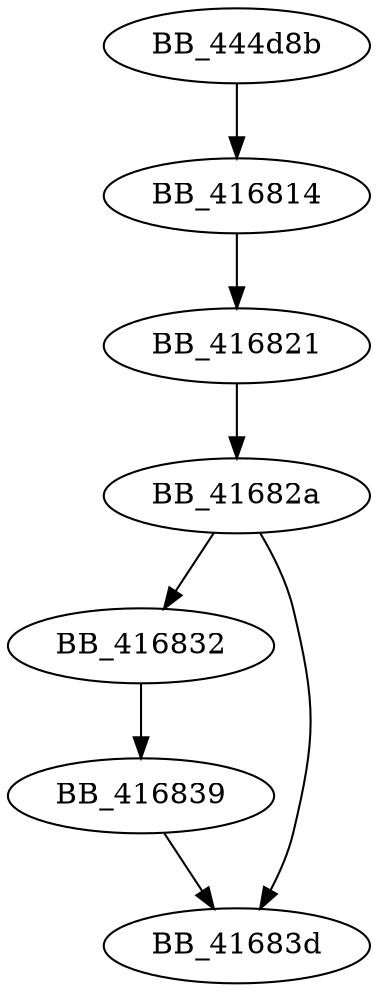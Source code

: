 DiGraph sub_444D8B{
BB_416814->BB_416821
BB_416821->BB_41682a
BB_41682a->BB_416832
BB_41682a->BB_41683d
BB_416832->BB_416839
BB_416839->BB_41683d
BB_444d8b->BB_416814
}
